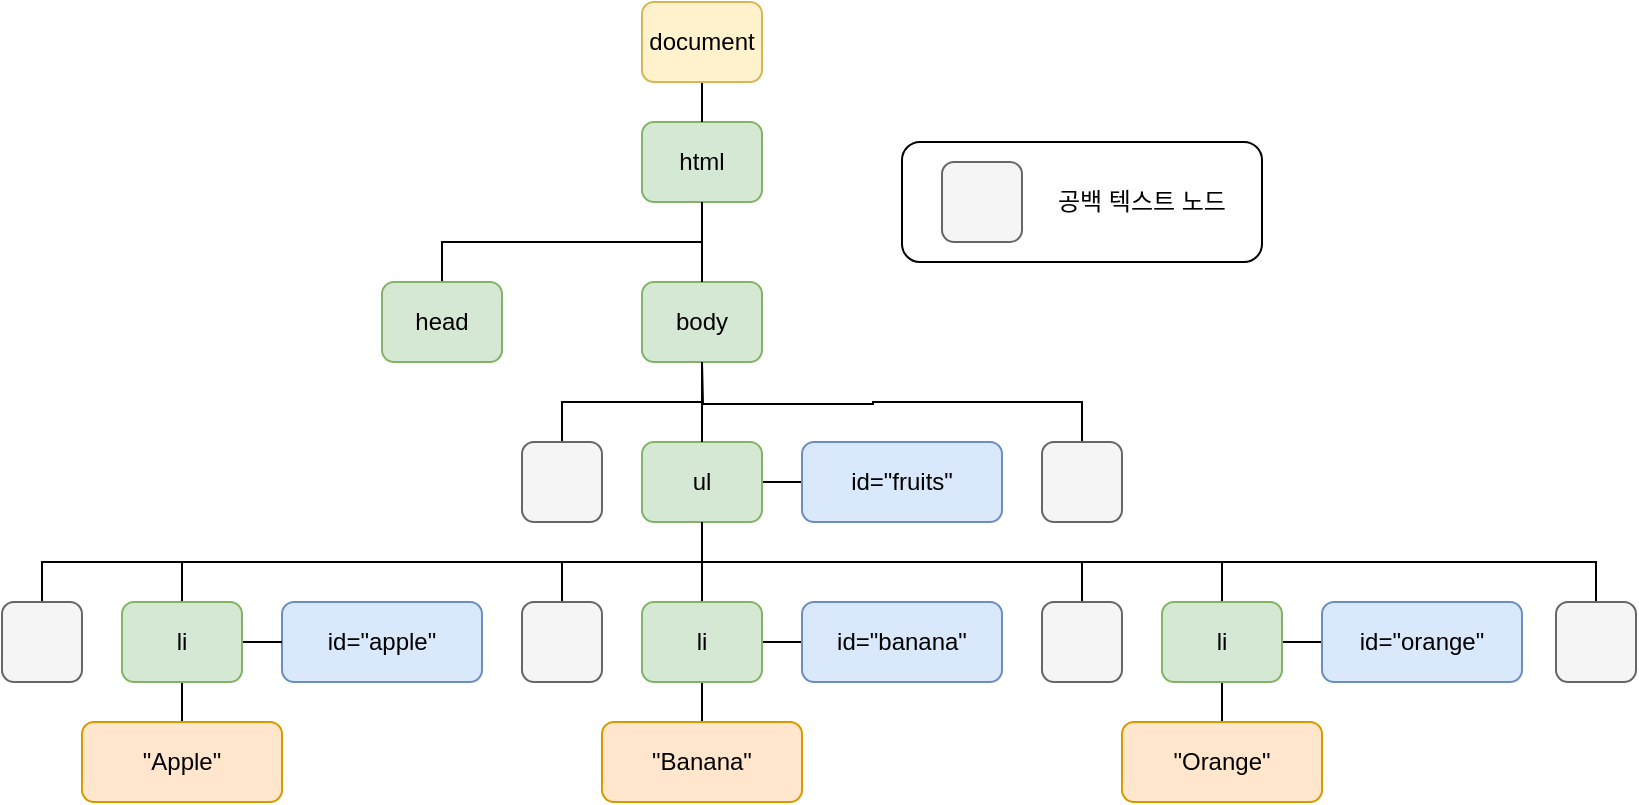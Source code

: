 <mxfile version="20.2.3" type="device"><diagram id="hKwIk2giPgBEOsunAVcM" name="페이지-1"><mxGraphModel dx="1106" dy="840" grid="1" gridSize="10" guides="1" tooltips="1" connect="1" arrows="1" fold="1" page="1" pageScale="1" pageWidth="827" pageHeight="1169" math="0" shadow="0"><root><mxCell id="0"/><mxCell id="1" parent="0"/><mxCell id="BtUUAp404gBnt9-AB-Dz-64" value="" style="rounded=1;whiteSpace=wrap;html=1;" vertex="1" parent="1"><mxGeometry x="480" y="320" width="180" height="60" as="geometry"/></mxCell><mxCell id="BtUUAp404gBnt9-AB-Dz-7" style="edgeStyle=orthogonalEdgeStyle;rounded=0;orthogonalLoop=1;jettySize=auto;html=1;exitX=0.5;exitY=1;exitDx=0;exitDy=0;entryX=0.5;entryY=0;entryDx=0;entryDy=0;endArrow=none;endFill=0;" edge="1" parent="1" source="BtUUAp404gBnt9-AB-Dz-8" target="BtUUAp404gBnt9-AB-Dz-23"><mxGeometry relative="1" as="geometry"><mxPoint x="410" y="510" as="sourcePoint"/></mxGeometry></mxCell><mxCell id="BtUUAp404gBnt9-AB-Dz-62" style="edgeStyle=orthogonalEdgeStyle;rounded=0;orthogonalLoop=1;jettySize=auto;html=1;exitX=1;exitY=0.5;exitDx=0;exitDy=0;entryX=0;entryY=0.5;entryDx=0;entryDy=0;endArrow=none;endFill=0;" edge="1" parent="1" source="BtUUAp404gBnt9-AB-Dz-8" target="BtUUAp404gBnt9-AB-Dz-48"><mxGeometry relative="1" as="geometry"/></mxCell><mxCell id="BtUUAp404gBnt9-AB-Dz-8" value="ul" style="rounded=1;whiteSpace=wrap;html=1;fillColor=#d5e8d4;strokeColor=#82b366;" vertex="1" parent="1"><mxGeometry x="350" y="470" width="60" height="40" as="geometry"/></mxCell><mxCell id="BtUUAp404gBnt9-AB-Dz-14" style="edgeStyle=orthogonalEdgeStyle;rounded=0;orthogonalLoop=1;jettySize=auto;html=1;exitX=0.5;exitY=1;exitDx=0;exitDy=0;entryX=0.5;entryY=0;entryDx=0;entryDy=0;endArrow=none;endFill=0;" edge="1" parent="1" source="BtUUAp404gBnt9-AB-Dz-16" target="BtUUAp404gBnt9-AB-Dz-8"><mxGeometry relative="1" as="geometry"/></mxCell><mxCell id="BtUUAp404gBnt9-AB-Dz-16" value="body" style="rounded=1;whiteSpace=wrap;html=1;fillColor=#d5e8d4;strokeColor=#82b366;" vertex="1" parent="1"><mxGeometry x="350" y="390" width="60" height="40" as="geometry"/></mxCell><mxCell id="BtUUAp404gBnt9-AB-Dz-17" style="edgeStyle=orthogonalEdgeStyle;rounded=0;orthogonalLoop=1;jettySize=auto;html=1;exitX=0.5;exitY=1;exitDx=0;exitDy=0;entryX=0.5;entryY=0;entryDx=0;entryDy=0;endArrow=none;endFill=0;" edge="1" parent="1" source="BtUUAp404gBnt9-AB-Dz-18" target="BtUUAp404gBnt9-AB-Dz-16"><mxGeometry relative="1" as="geometry"/></mxCell><mxCell id="BtUUAp404gBnt9-AB-Dz-18" value="html" style="rounded=1;whiteSpace=wrap;html=1;fillColor=#d5e8d4;strokeColor=#82b366;" vertex="1" parent="1"><mxGeometry x="350" y="310" width="60" height="40" as="geometry"/></mxCell><mxCell id="BtUUAp404gBnt9-AB-Dz-19" style="edgeStyle=orthogonalEdgeStyle;rounded=0;orthogonalLoop=1;jettySize=auto;html=1;exitX=0.5;exitY=1;exitDx=0;exitDy=0;entryX=0.5;entryY=0;entryDx=0;entryDy=0;endArrow=none;endFill=0;" edge="1" parent="1" source="BtUUAp404gBnt9-AB-Dz-20" target="BtUUAp404gBnt9-AB-Dz-18"><mxGeometry relative="1" as="geometry"/></mxCell><mxCell id="BtUUAp404gBnt9-AB-Dz-20" value="document" style="rounded=1;whiteSpace=wrap;html=1;fillColor=#fff2cc;strokeColor=#d6b656;" vertex="1" parent="1"><mxGeometry x="350" y="250" width="60" height="40" as="geometry"/></mxCell><mxCell id="BtUUAp404gBnt9-AB-Dz-21" style="edgeStyle=orthogonalEdgeStyle;rounded=0;orthogonalLoop=1;jettySize=auto;html=1;exitX=0.5;exitY=1;exitDx=0;exitDy=0;entryX=0.5;entryY=0;entryDx=0;entryDy=0;endArrow=none;endFill=0;" edge="1" parent="1" source="BtUUAp404gBnt9-AB-Dz-23" target="BtUUAp404gBnt9-AB-Dz-36"><mxGeometry relative="1" as="geometry"/></mxCell><mxCell id="BtUUAp404gBnt9-AB-Dz-22" style="edgeStyle=orthogonalEdgeStyle;rounded=0;orthogonalLoop=1;jettySize=auto;html=1;exitX=1;exitY=0.5;exitDx=0;exitDy=0;entryX=0;entryY=0.5;entryDx=0;entryDy=0;endArrow=none;endFill=0;" edge="1" parent="1" source="BtUUAp404gBnt9-AB-Dz-23" target="BtUUAp404gBnt9-AB-Dz-29"><mxGeometry relative="1" as="geometry"/></mxCell><mxCell id="BtUUAp404gBnt9-AB-Dz-23" value="li" style="rounded=1;whiteSpace=wrap;html=1;fillColor=#d5e8d4;strokeColor=#82b366;" vertex="1" parent="1"><mxGeometry x="350" y="550" width="60" height="40" as="geometry"/></mxCell><mxCell id="BtUUAp404gBnt9-AB-Dz-24" value="id=&quot;apple&quot;" style="rounded=1;whiteSpace=wrap;html=1;fillColor=#dae8fc;strokeColor=#6c8ebf;" vertex="1" parent="1"><mxGeometry x="170" y="550" width="100" height="40" as="geometry"/></mxCell><mxCell id="BtUUAp404gBnt9-AB-Dz-25" style="edgeStyle=orthogonalEdgeStyle;rounded=0;orthogonalLoop=1;jettySize=auto;html=1;exitX=0.5;exitY=0;exitDx=0;exitDy=0;entryX=0.5;entryY=1;entryDx=0;entryDy=0;endArrow=none;endFill=0;" edge="1" parent="1" source="BtUUAp404gBnt9-AB-Dz-28" target="BtUUAp404gBnt9-AB-Dz-8"><mxGeometry relative="1" as="geometry"><mxPoint x="410" y="510" as="targetPoint"/></mxGeometry></mxCell><mxCell id="BtUUAp404gBnt9-AB-Dz-26" style="edgeStyle=orthogonalEdgeStyle;rounded=0;orthogonalLoop=1;jettySize=auto;html=1;exitX=1;exitY=0.5;exitDx=0;exitDy=0;entryX=0;entryY=0.5;entryDx=0;entryDy=0;endArrow=none;endFill=0;" edge="1" parent="1" source="BtUUAp404gBnt9-AB-Dz-28" target="BtUUAp404gBnt9-AB-Dz-24"><mxGeometry relative="1" as="geometry"/></mxCell><mxCell id="BtUUAp404gBnt9-AB-Dz-27" style="edgeStyle=orthogonalEdgeStyle;rounded=0;orthogonalLoop=1;jettySize=auto;html=1;exitX=0.5;exitY=1;exitDx=0;exitDy=0;entryX=0.5;entryY=0;entryDx=0;entryDy=0;endArrow=none;endFill=0;" edge="1" parent="1" source="BtUUAp404gBnt9-AB-Dz-28" target="BtUUAp404gBnt9-AB-Dz-35"><mxGeometry relative="1" as="geometry"/></mxCell><mxCell id="BtUUAp404gBnt9-AB-Dz-28" value="li" style="rounded=1;whiteSpace=wrap;html=1;fillColor=#d5e8d4;strokeColor=#82b366;" vertex="1" parent="1"><mxGeometry x="90" y="550" width="60" height="40" as="geometry"/></mxCell><mxCell id="BtUUAp404gBnt9-AB-Dz-29" value="id=&quot;banana&quot;" style="rounded=1;whiteSpace=wrap;html=1;fillColor=#dae8fc;strokeColor=#6c8ebf;" vertex="1" parent="1"><mxGeometry x="430" y="550" width="100" height="40" as="geometry"/></mxCell><mxCell id="BtUUAp404gBnt9-AB-Dz-30" style="edgeStyle=orthogonalEdgeStyle;rounded=0;orthogonalLoop=1;jettySize=auto;html=1;exitX=0.5;exitY=0;exitDx=0;exitDy=0;endArrow=none;endFill=0;entryX=0.5;entryY=1;entryDx=0;entryDy=0;" edge="1" parent="1" source="BtUUAp404gBnt9-AB-Dz-33" target="BtUUAp404gBnt9-AB-Dz-8"><mxGeometry relative="1" as="geometry"><mxPoint x="410" y="510" as="targetPoint"/></mxGeometry></mxCell><mxCell id="BtUUAp404gBnt9-AB-Dz-31" style="edgeStyle=orthogonalEdgeStyle;rounded=0;orthogonalLoop=1;jettySize=auto;html=1;exitX=1;exitY=0.5;exitDx=0;exitDy=0;entryX=0;entryY=0.5;entryDx=0;entryDy=0;endArrow=none;endFill=0;" edge="1" parent="1" source="BtUUAp404gBnt9-AB-Dz-33" target="BtUUAp404gBnt9-AB-Dz-34"><mxGeometry relative="1" as="geometry"/></mxCell><mxCell id="BtUUAp404gBnt9-AB-Dz-32" style="edgeStyle=orthogonalEdgeStyle;rounded=0;orthogonalLoop=1;jettySize=auto;html=1;exitX=0.5;exitY=1;exitDx=0;exitDy=0;entryX=0.5;entryY=0;entryDx=0;entryDy=0;endArrow=none;endFill=0;" edge="1" parent="1" source="BtUUAp404gBnt9-AB-Dz-33" target="BtUUAp404gBnt9-AB-Dz-37"><mxGeometry relative="1" as="geometry"/></mxCell><mxCell id="BtUUAp404gBnt9-AB-Dz-33" value="li" style="rounded=1;whiteSpace=wrap;html=1;fillColor=#d5e8d4;strokeColor=#82b366;" vertex="1" parent="1"><mxGeometry x="610" y="550" width="60" height="40" as="geometry"/></mxCell><mxCell id="BtUUAp404gBnt9-AB-Dz-34" value="id=&quot;orange&quot;" style="rounded=1;whiteSpace=wrap;html=1;fillColor=#dae8fc;strokeColor=#6c8ebf;" vertex="1" parent="1"><mxGeometry x="690" y="550" width="100" height="40" as="geometry"/></mxCell><mxCell id="BtUUAp404gBnt9-AB-Dz-35" value="&quot;Apple&quot;" style="rounded=1;whiteSpace=wrap;html=1;fillColor=#ffe6cc;strokeColor=#d79b00;" vertex="1" parent="1"><mxGeometry x="70" y="610" width="100" height="40" as="geometry"/></mxCell><mxCell id="BtUUAp404gBnt9-AB-Dz-36" value="&quot;Banana&quot;" style="rounded=1;whiteSpace=wrap;html=1;fillColor=#ffe6cc;strokeColor=#d79b00;" vertex="1" parent="1"><mxGeometry x="330" y="610" width="100" height="40" as="geometry"/></mxCell><mxCell id="BtUUAp404gBnt9-AB-Dz-37" value="&quot;Orange&quot;" style="rounded=1;whiteSpace=wrap;html=1;fillColor=#ffe6cc;strokeColor=#d79b00;" vertex="1" parent="1"><mxGeometry x="590" y="610" width="100" height="40" as="geometry"/></mxCell><mxCell id="BtUUAp404gBnt9-AB-Dz-59" style="edgeStyle=orthogonalEdgeStyle;rounded=0;orthogonalLoop=1;jettySize=auto;html=1;exitX=0.5;exitY=0;exitDx=0;exitDy=0;entryX=0.5;entryY=1;entryDx=0;entryDy=0;endArrow=none;endFill=0;" edge="1" parent="1" source="BtUUAp404gBnt9-AB-Dz-40" target="BtUUAp404gBnt9-AB-Dz-18"><mxGeometry relative="1" as="geometry"/></mxCell><mxCell id="BtUUAp404gBnt9-AB-Dz-40" value="head" style="rounded=1;whiteSpace=wrap;html=1;fillColor=#d5e8d4;strokeColor=#82b366;" vertex="1" parent="1"><mxGeometry x="220" y="390" width="60" height="40" as="geometry"/></mxCell><mxCell id="BtUUAp404gBnt9-AB-Dz-48" value="id=&quot;fruits&quot;" style="rounded=1;whiteSpace=wrap;html=1;fillColor=#dae8fc;strokeColor=#6c8ebf;" vertex="1" parent="1"><mxGeometry x="430" y="470" width="100" height="40" as="geometry"/></mxCell><mxCell id="BtUUAp404gBnt9-AB-Dz-60" style="edgeStyle=orthogonalEdgeStyle;rounded=0;orthogonalLoop=1;jettySize=auto;html=1;exitX=0.5;exitY=0;exitDx=0;exitDy=0;entryX=0.5;entryY=1;entryDx=0;entryDy=0;endArrow=none;endFill=0;" edge="1" parent="1" source="BtUUAp404gBnt9-AB-Dz-49" target="BtUUAp404gBnt9-AB-Dz-16"><mxGeometry relative="1" as="geometry"/></mxCell><mxCell id="BtUUAp404gBnt9-AB-Dz-49" value="" style="rounded=1;whiteSpace=wrap;html=1;fillColor=#f5f5f5;fontColor=#333333;strokeColor=#666666;" vertex="1" parent="1"><mxGeometry x="290" y="470" width="40" height="40" as="geometry"/></mxCell><mxCell id="BtUUAp404gBnt9-AB-Dz-61" style="edgeStyle=orthogonalEdgeStyle;rounded=0;orthogonalLoop=1;jettySize=auto;html=1;exitX=0.5;exitY=0;exitDx=0;exitDy=0;endArrow=none;endFill=0;" edge="1" parent="1" source="BtUUAp404gBnt9-AB-Dz-50"><mxGeometry relative="1" as="geometry"><mxPoint x="380" y="430" as="targetPoint"/></mxGeometry></mxCell><mxCell id="BtUUAp404gBnt9-AB-Dz-50" value="" style="rounded=1;whiteSpace=wrap;html=1;fillColor=#f5f5f5;fontColor=#333333;strokeColor=#666666;" vertex="1" parent="1"><mxGeometry x="550" y="470" width="40" height="40" as="geometry"/></mxCell><mxCell id="BtUUAp404gBnt9-AB-Dz-55" style="edgeStyle=orthogonalEdgeStyle;rounded=0;orthogonalLoop=1;jettySize=auto;html=1;exitX=0.5;exitY=0;exitDx=0;exitDy=0;entryX=0.5;entryY=1;entryDx=0;entryDy=0;endArrow=none;endFill=0;" edge="1" parent="1" source="BtUUAp404gBnt9-AB-Dz-51" target="BtUUAp404gBnt9-AB-Dz-8"><mxGeometry relative="1" as="geometry"><mxPoint x="410" y="510" as="targetPoint"/></mxGeometry></mxCell><mxCell id="BtUUAp404gBnt9-AB-Dz-51" value="" style="rounded=1;whiteSpace=wrap;html=1;fillColor=#f5f5f5;fontColor=#333333;strokeColor=#666666;" vertex="1" parent="1"><mxGeometry x="30" y="550" width="40" height="40" as="geometry"/></mxCell><mxCell id="BtUUAp404gBnt9-AB-Dz-56" style="edgeStyle=orthogonalEdgeStyle;rounded=0;orthogonalLoop=1;jettySize=auto;html=1;exitX=0.5;exitY=0;exitDx=0;exitDy=0;entryX=0.5;entryY=1;entryDx=0;entryDy=0;endArrow=none;endFill=0;" edge="1" parent="1" source="BtUUAp404gBnt9-AB-Dz-52" target="BtUUAp404gBnt9-AB-Dz-8"><mxGeometry relative="1" as="geometry"><mxPoint x="410" y="510" as="targetPoint"/></mxGeometry></mxCell><mxCell id="BtUUAp404gBnt9-AB-Dz-52" value="" style="rounded=1;whiteSpace=wrap;html=1;fillColor=#f5f5f5;fontColor=#333333;strokeColor=#666666;" vertex="1" parent="1"><mxGeometry x="290" y="550" width="40" height="40" as="geometry"/></mxCell><mxCell id="BtUUAp404gBnt9-AB-Dz-57" style="edgeStyle=orthogonalEdgeStyle;rounded=0;orthogonalLoop=1;jettySize=auto;html=1;exitX=0.5;exitY=0;exitDx=0;exitDy=0;entryX=0.5;entryY=1;entryDx=0;entryDy=0;endArrow=none;endFill=0;" edge="1" parent="1" source="BtUUAp404gBnt9-AB-Dz-53" target="BtUUAp404gBnt9-AB-Dz-8"><mxGeometry relative="1" as="geometry"><mxPoint x="410" y="510" as="targetPoint"/></mxGeometry></mxCell><mxCell id="BtUUAp404gBnt9-AB-Dz-53" value="" style="rounded=1;whiteSpace=wrap;html=1;fillColor=#f5f5f5;fontColor=#333333;strokeColor=#666666;" vertex="1" parent="1"><mxGeometry x="550" y="550" width="40" height="40" as="geometry"/></mxCell><mxCell id="BtUUAp404gBnt9-AB-Dz-58" style="edgeStyle=orthogonalEdgeStyle;rounded=0;orthogonalLoop=1;jettySize=auto;html=1;exitX=0.5;exitY=0;exitDx=0;exitDy=0;endArrow=none;endFill=0;entryX=0.5;entryY=1;entryDx=0;entryDy=0;" edge="1" parent="1" source="BtUUAp404gBnt9-AB-Dz-54" target="BtUUAp404gBnt9-AB-Dz-8"><mxGeometry relative="1" as="geometry"><mxPoint x="410" y="510" as="targetPoint"/></mxGeometry></mxCell><mxCell id="BtUUAp404gBnt9-AB-Dz-54" value="" style="rounded=1;whiteSpace=wrap;html=1;fillColor=#f5f5f5;fontColor=#333333;strokeColor=#666666;" vertex="1" parent="1"><mxGeometry x="807" y="550" width="40" height="40" as="geometry"/></mxCell><mxCell id="BtUUAp404gBnt9-AB-Dz-63" value="" style="rounded=1;whiteSpace=wrap;html=1;fillColor=#f5f5f5;fontColor=#333333;strokeColor=#666666;" vertex="1" parent="1"><mxGeometry x="500" y="330" width="40" height="40" as="geometry"/></mxCell><mxCell id="BtUUAp404gBnt9-AB-Dz-65" value="공백 텍스트 노드" style="text;html=1;strokeColor=none;fillColor=none;align=center;verticalAlign=middle;whiteSpace=wrap;rounded=0;" vertex="1" parent="1"><mxGeometry x="550" y="335" width="100" height="30" as="geometry"/></mxCell></root></mxGraphModel></diagram></mxfile>